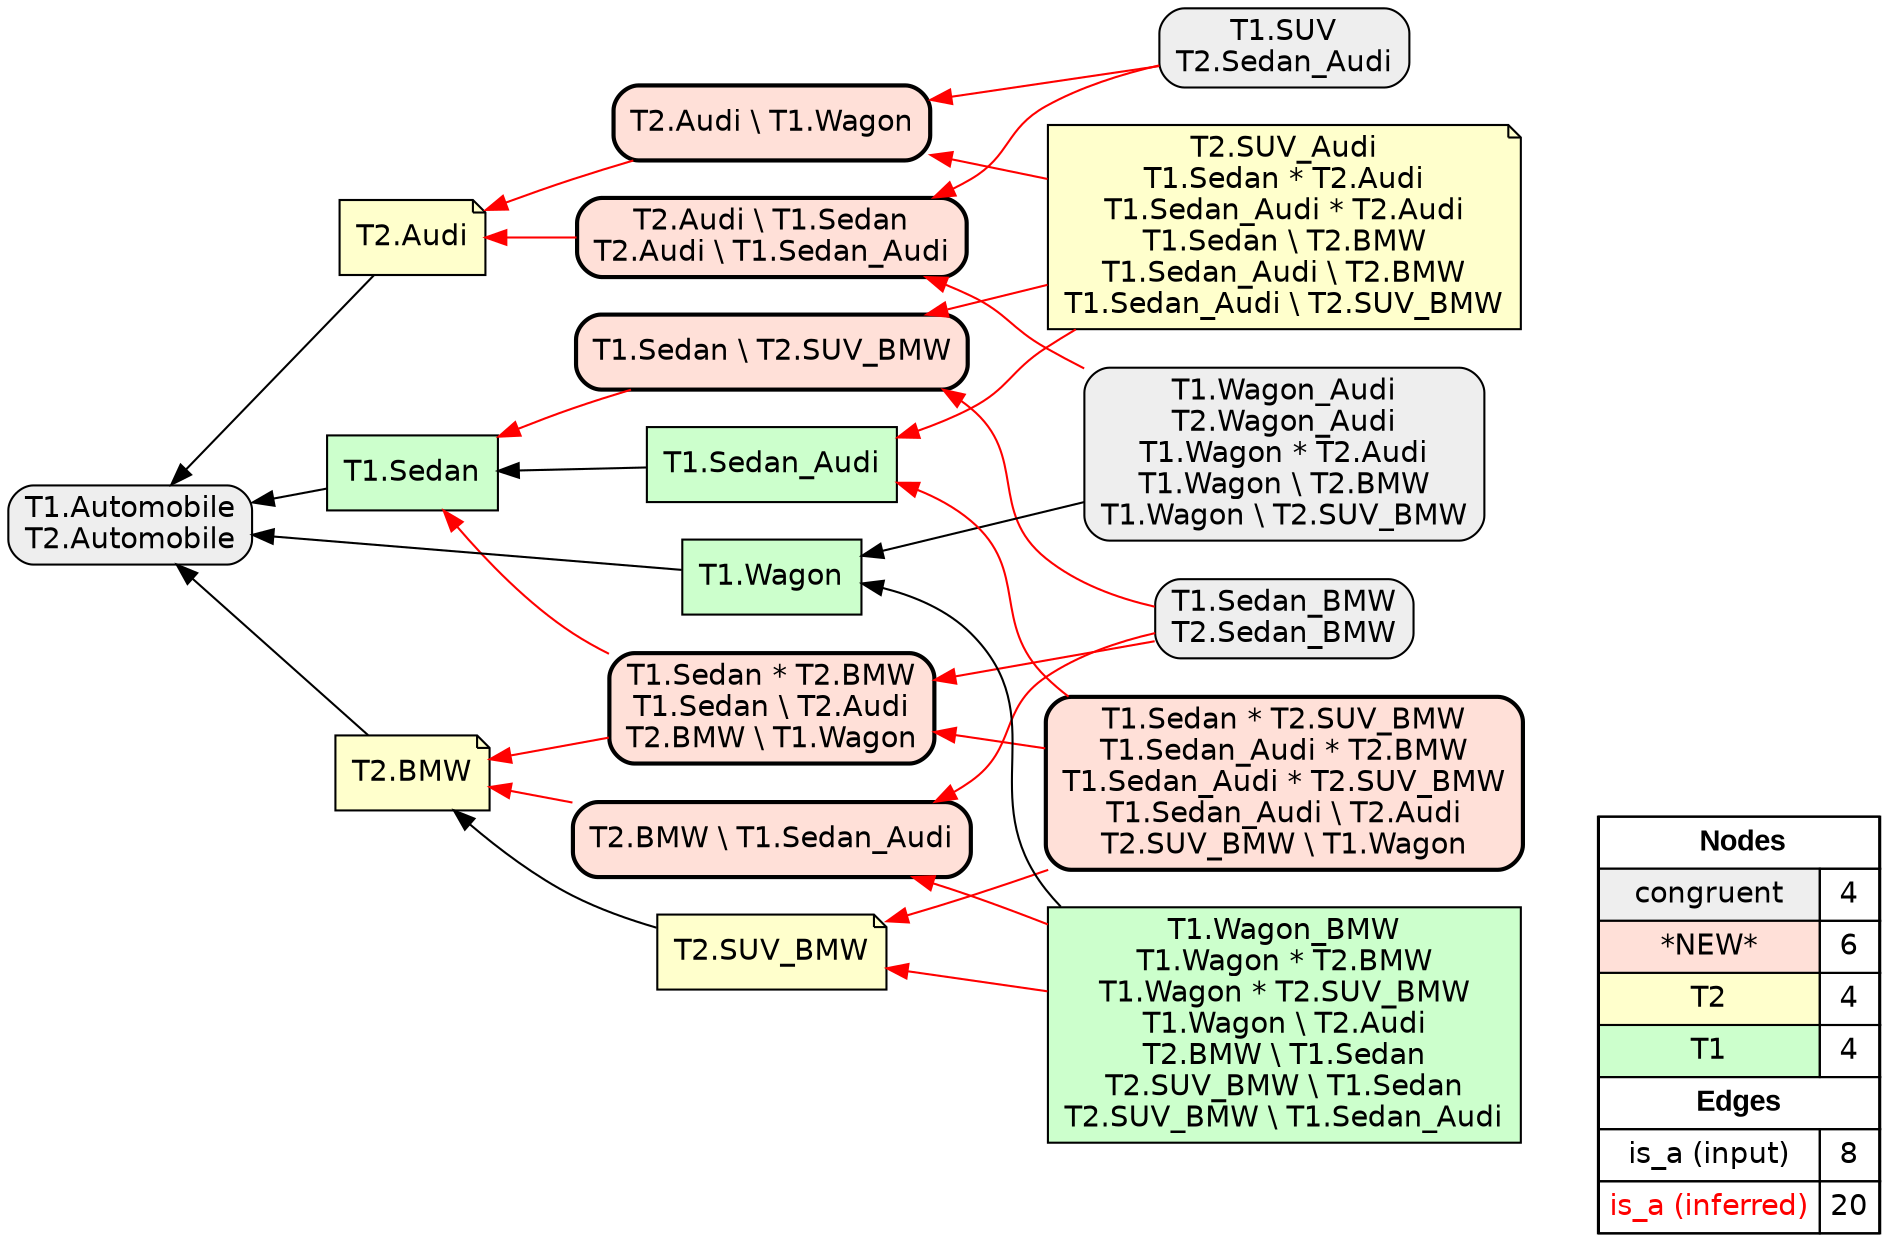 digraph{
rankdir=RL
node[shape=box style="filled,rounded" fillcolor="#EEEEEE" fontname="helvetica"] 
"T1.Automobile\nT2.Automobile"
"T1.Sedan_BMW\nT2.Sedan_BMW"
"T1.Wagon_Audi\nT2.Wagon_Audi\nT1.Wagon * T2.Audi\nT1.Wagon \\ T2.BMW\nT1.Wagon \\ T2.SUV_BMW"
"T1.SUV\nT2.Sedan_Audi"
node[shape=box style="filled,rounded,bold" fillcolor="#FFE0D8" fontname="helvetica"] 
"T2.Audi \\ T1.Wagon"
"T1.Sedan * T2.SUV_BMW\nT1.Sedan_Audi * T2.BMW\nT1.Sedan_Audi * T2.SUV_BMW\nT1.Sedan_Audi \\ T2.Audi\nT2.SUV_BMW \\ T1.Wagon"
"T2.Audi \\ T1.Sedan\nT2.Audi \\ T1.Sedan_Audi"
"T2.BMW \\ T1.Sedan_Audi"
"T1.Sedan * T2.BMW\nT1.Sedan \\ T2.Audi\nT2.BMW \\ T1.Wagon"
"T1.Sedan \\ T2.SUV_BMW"
node[shape=note style=filled fillcolor="#FFFFCC" fontname="helvetica"] 
"T2.Audi"
"T2.SUV_BMW"
"T2.BMW"
"T2.SUV_Audi\nT1.Sedan * T2.Audi\nT1.Sedan_Audi * T2.Audi\nT1.Sedan \\ T2.BMW\nT1.Sedan_Audi \\ T2.BMW\nT1.Sedan_Audi \\ T2.SUV_BMW"
node[shape=box style=filled fillcolor="#CCFFCC" fontname="helvetica"] 
"T1.Wagon_BMW\nT1.Wagon * T2.BMW\nT1.Wagon * T2.SUV_BMW\nT1.Wagon \\ T2.Audi\nT2.BMW \\ T1.Sedan\nT2.SUV_BMW \\ T1.Sedan\nT2.SUV_BMW \\ T1.Sedan_Audi"
"T1.Sedan"
"T1.Wagon"
"T1.Sedan_Audi"
edge[arrowhead=normal style=dotted color="#000000" constraint=true penwidth=1]
edge[arrowhead=normal style=solid color="#000000" constraint=true penwidth=1]
"T1.Wagon_BMW\nT1.Wagon * T2.BMW\nT1.Wagon * T2.SUV_BMW\nT1.Wagon \\ T2.Audi\nT2.BMW \\ T1.Sedan\nT2.SUV_BMW \\ T1.Sedan\nT2.SUV_BMW \\ T1.Sedan_Audi" -> "T1.Wagon"
"T1.Wagon_Audi\nT2.Wagon_Audi\nT1.Wagon * T2.Audi\nT1.Wagon \\ T2.BMW\nT1.Wagon \\ T2.SUV_BMW" -> "T1.Wagon"
"T1.Wagon" -> "T1.Automobile\nT2.Automobile"
"T1.Sedan" -> "T1.Automobile\nT2.Automobile"
"T1.Sedan_Audi" -> "T1.Sedan"
"T2.Audi" -> "T1.Automobile\nT2.Automobile"
"T2.BMW" -> "T1.Automobile\nT2.Automobile"
"T2.SUV_BMW" -> "T2.BMW"
edge[arrowhead=normal style=solid color="#FF0000" constraint=true penwidth=1]
"T2.SUV_Audi\nT1.Sedan * T2.Audi\nT1.Sedan_Audi * T2.Audi\nT1.Sedan \\ T2.BMW\nT1.Sedan_Audi \\ T2.BMW\nT1.Sedan_Audi \\ T2.SUV_BMW" -> "T1.Sedan \\ T2.SUV_BMW"
"T1.Sedan \\ T2.SUV_BMW" -> "T1.Sedan"
"T1.Wagon_Audi\nT2.Wagon_Audi\nT1.Wagon * T2.Audi\nT1.Wagon \\ T2.BMW\nT1.Wagon \\ T2.SUV_BMW" -> "T2.Audi \\ T1.Sedan\nT2.Audi \\ T1.Sedan_Audi"
"T2.SUV_Audi\nT1.Sedan * T2.Audi\nT1.Sedan_Audi * T2.Audi\nT1.Sedan \\ T2.BMW\nT1.Sedan_Audi \\ T2.BMW\nT1.Sedan_Audi \\ T2.SUV_BMW" -> "T2.Audi \\ T1.Wagon"
"T1.Sedan * T2.SUV_BMW\nT1.Sedan_Audi * T2.BMW\nT1.Sedan_Audi * T2.SUV_BMW\nT1.Sedan_Audi \\ T2.Audi\nT2.SUV_BMW \\ T1.Wagon" -> "T1.Sedan * T2.BMW\nT1.Sedan \\ T2.Audi\nT2.BMW \\ T1.Wagon"
"T1.Sedan * T2.SUV_BMW\nT1.Sedan_Audi * T2.BMW\nT1.Sedan_Audi * T2.SUV_BMW\nT1.Sedan_Audi \\ T2.Audi\nT2.SUV_BMW \\ T1.Wagon" -> "T2.SUV_BMW"
"T1.SUV\nT2.Sedan_Audi" -> "T2.Audi \\ T1.Wagon"
"T1.Sedan * T2.BMW\nT1.Sedan \\ T2.Audi\nT2.BMW \\ T1.Wagon" -> "T2.BMW"
"T1.Sedan_BMW\nT2.Sedan_BMW" -> "T2.BMW \\ T1.Sedan_Audi"
"T1.Sedan_BMW\nT2.Sedan_BMW" -> "T1.Sedan * T2.BMW\nT1.Sedan \\ T2.Audi\nT2.BMW \\ T1.Wagon"
"T1.Sedan_BMW\nT2.Sedan_BMW" -> "T1.Sedan \\ T2.SUV_BMW"
"T1.Sedan * T2.SUV_BMW\nT1.Sedan_Audi * T2.BMW\nT1.Sedan_Audi * T2.SUV_BMW\nT1.Sedan_Audi \\ T2.Audi\nT2.SUV_BMW \\ T1.Wagon" -> "T1.Sedan_Audi"
"T2.Audi \\ T1.Sedan\nT2.Audi \\ T1.Sedan_Audi" -> "T2.Audi"
"T1.Sedan * T2.BMW\nT1.Sedan \\ T2.Audi\nT2.BMW \\ T1.Wagon" -> "T1.Sedan"
"T2.Audi \\ T1.Wagon" -> "T2.Audi"
"T2.SUV_Audi\nT1.Sedan * T2.Audi\nT1.Sedan_Audi * T2.Audi\nT1.Sedan \\ T2.BMW\nT1.Sedan_Audi \\ T2.BMW\nT1.Sedan_Audi \\ T2.SUV_BMW" -> "T1.Sedan_Audi"
"T2.BMW \\ T1.Sedan_Audi" -> "T2.BMW"
"T1.Wagon_BMW\nT1.Wagon * T2.BMW\nT1.Wagon * T2.SUV_BMW\nT1.Wagon \\ T2.Audi\nT2.BMW \\ T1.Sedan\nT2.SUV_BMW \\ T1.Sedan\nT2.SUV_BMW \\ T1.Sedan_Audi" -> "T2.SUV_BMW"
"T1.Wagon_BMW\nT1.Wagon * T2.BMW\nT1.Wagon * T2.SUV_BMW\nT1.Wagon \\ T2.Audi\nT2.BMW \\ T1.Sedan\nT2.SUV_BMW \\ T1.Sedan\nT2.SUV_BMW \\ T1.Sedan_Audi" -> "T2.BMW \\ T1.Sedan_Audi"
"T1.SUV\nT2.Sedan_Audi" -> "T2.Audi \\ T1.Sedan\nT2.Audi \\ T1.Sedan_Audi"
node[shape=box] 
{rank=source Legend [fillcolor= white margin=0 label=< 
 <TABLE BORDER="0" CELLBORDER="1" CELLSPACING="0" CELLPADDING="4"> 
<TR> <TD COLSPAN="2"><font face="Arial Black"> Nodes</font></TD> </TR> 
<TR> 
 <TD bgcolor="#EEEEEE" fontname="helvetica">congruent</TD> 
 <TD>4</TD> 
 </TR> 
<TR> 
 <TD bgcolor="#FFE0D8" fontname="helvetica">*NEW*</TD> 
 <TD>6</TD> 
 </TR> 
<TR> 
 <TD bgcolor="#FFFFCC" fontname="helvetica">T2</TD> 
 <TD>4</TD> 
 </TR> 
<TR> 
 <TD bgcolor="#CCFFCC" fontname="helvetica">T1</TD> 
 <TD>4</TD> 
 </TR> 
<TR> <TD COLSPAN="2"><font face = "Arial Black"> Edges </font></TD> </TR> 
<TR> 
 <TD><font color ="#000000">is_a (input)</font></TD><TD>8</TD>
</TR>
<TR> 
 <TD><font color ="#FF0000">is_a (inferred)</font></TD><TD>20</TD>
</TR>
</TABLE> 
 >] } 
}